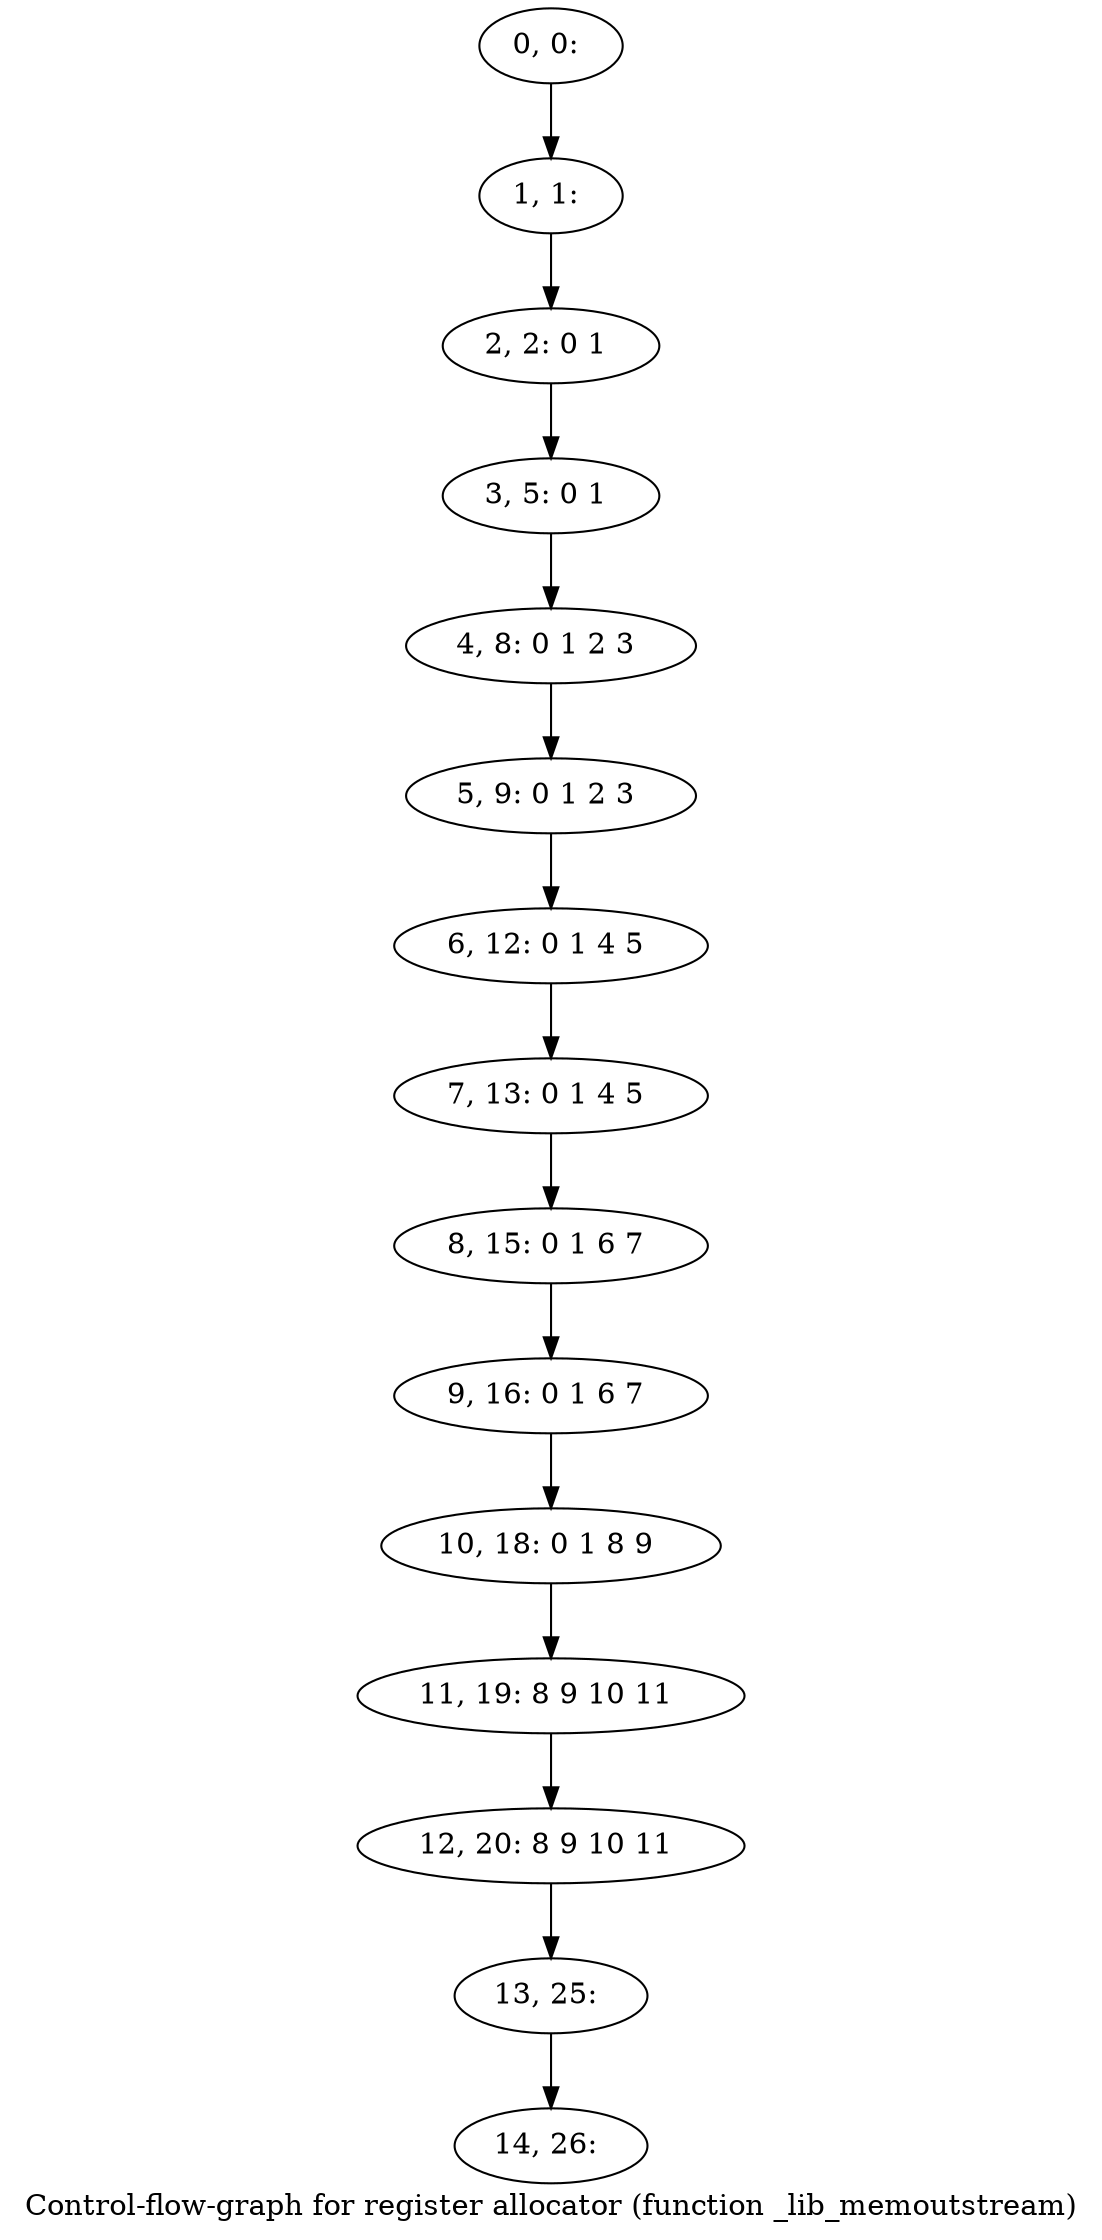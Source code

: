 digraph G {
graph [label="Control-flow-graph for register allocator (function _lib_memoutstream)"]
0[label="0, 0: "];
1[label="1, 1: "];
2[label="2, 2: 0 1 "];
3[label="3, 5: 0 1 "];
4[label="4, 8: 0 1 2 3 "];
5[label="5, 9: 0 1 2 3 "];
6[label="6, 12: 0 1 4 5 "];
7[label="7, 13: 0 1 4 5 "];
8[label="8, 15: 0 1 6 7 "];
9[label="9, 16: 0 1 6 7 "];
10[label="10, 18: 0 1 8 9 "];
11[label="11, 19: 8 9 10 11 "];
12[label="12, 20: 8 9 10 11 "];
13[label="13, 25: "];
14[label="14, 26: "];
0->1 ;
1->2 ;
2->3 ;
3->4 ;
4->5 ;
5->6 ;
6->7 ;
7->8 ;
8->9 ;
9->10 ;
10->11 ;
11->12 ;
12->13 ;
13->14 ;
}
